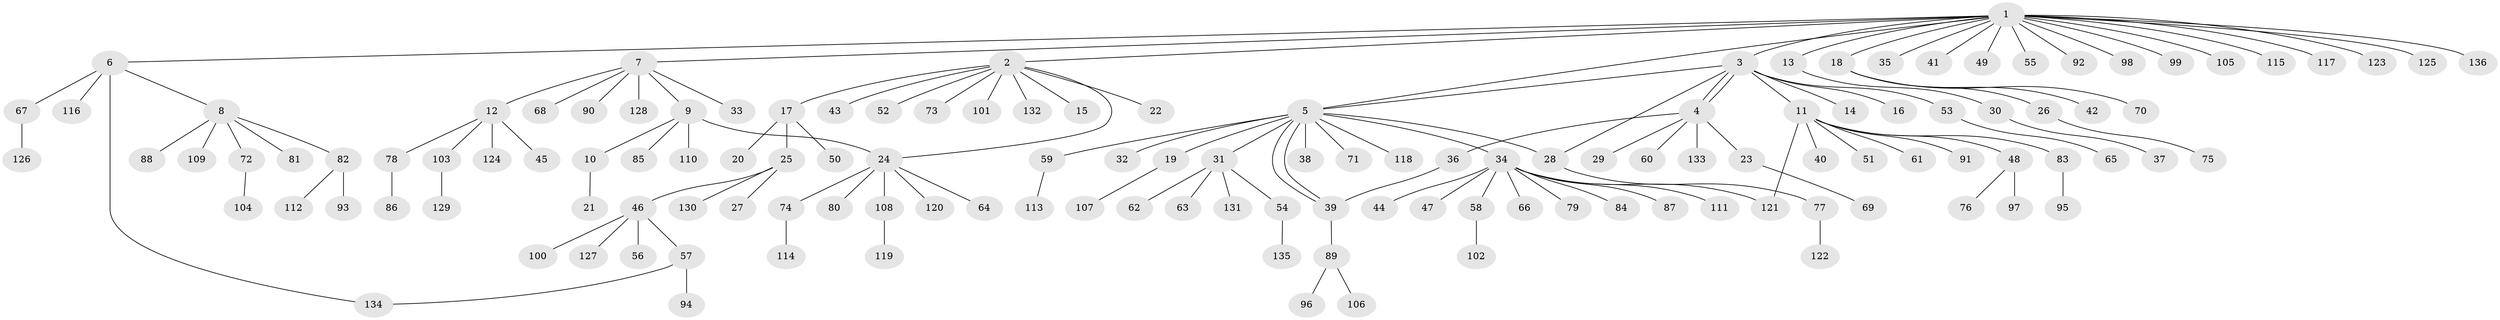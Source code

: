 // Generated by graph-tools (version 1.1) at 2025/14/03/09/25 04:14:35]
// undirected, 136 vertices, 143 edges
graph export_dot {
graph [start="1"]
  node [color=gray90,style=filled];
  1;
  2;
  3;
  4;
  5;
  6;
  7;
  8;
  9;
  10;
  11;
  12;
  13;
  14;
  15;
  16;
  17;
  18;
  19;
  20;
  21;
  22;
  23;
  24;
  25;
  26;
  27;
  28;
  29;
  30;
  31;
  32;
  33;
  34;
  35;
  36;
  37;
  38;
  39;
  40;
  41;
  42;
  43;
  44;
  45;
  46;
  47;
  48;
  49;
  50;
  51;
  52;
  53;
  54;
  55;
  56;
  57;
  58;
  59;
  60;
  61;
  62;
  63;
  64;
  65;
  66;
  67;
  68;
  69;
  70;
  71;
  72;
  73;
  74;
  75;
  76;
  77;
  78;
  79;
  80;
  81;
  82;
  83;
  84;
  85;
  86;
  87;
  88;
  89;
  90;
  91;
  92;
  93;
  94;
  95;
  96;
  97;
  98;
  99;
  100;
  101;
  102;
  103;
  104;
  105;
  106;
  107;
  108;
  109;
  110;
  111;
  112;
  113;
  114;
  115;
  116;
  117;
  118;
  119;
  120;
  121;
  122;
  123;
  124;
  125;
  126;
  127;
  128;
  129;
  130;
  131;
  132;
  133;
  134;
  135;
  136;
  1 -- 2;
  1 -- 3;
  1 -- 5;
  1 -- 6;
  1 -- 7;
  1 -- 13;
  1 -- 18;
  1 -- 35;
  1 -- 41;
  1 -- 49;
  1 -- 55;
  1 -- 92;
  1 -- 98;
  1 -- 99;
  1 -- 105;
  1 -- 115;
  1 -- 117;
  1 -- 123;
  1 -- 125;
  1 -- 136;
  2 -- 15;
  2 -- 17;
  2 -- 22;
  2 -- 24;
  2 -- 43;
  2 -- 52;
  2 -- 73;
  2 -- 101;
  2 -- 132;
  3 -- 4;
  3 -- 4;
  3 -- 5;
  3 -- 11;
  3 -- 14;
  3 -- 16;
  3 -- 28;
  3 -- 53;
  4 -- 23;
  4 -- 29;
  4 -- 36;
  4 -- 60;
  4 -- 133;
  5 -- 19;
  5 -- 28;
  5 -- 31;
  5 -- 32;
  5 -- 34;
  5 -- 38;
  5 -- 39;
  5 -- 39;
  5 -- 59;
  5 -- 71;
  5 -- 118;
  6 -- 8;
  6 -- 67;
  6 -- 116;
  6 -- 134;
  7 -- 9;
  7 -- 12;
  7 -- 33;
  7 -- 68;
  7 -- 90;
  7 -- 128;
  8 -- 72;
  8 -- 81;
  8 -- 82;
  8 -- 88;
  8 -- 109;
  9 -- 10;
  9 -- 24;
  9 -- 85;
  9 -- 110;
  10 -- 21;
  11 -- 40;
  11 -- 48;
  11 -- 51;
  11 -- 61;
  11 -- 83;
  11 -- 91;
  11 -- 121;
  12 -- 45;
  12 -- 78;
  12 -- 103;
  12 -- 124;
  13 -- 30;
  17 -- 20;
  17 -- 25;
  17 -- 50;
  18 -- 26;
  18 -- 42;
  18 -- 70;
  19 -- 107;
  23 -- 69;
  24 -- 64;
  24 -- 74;
  24 -- 80;
  24 -- 108;
  24 -- 120;
  25 -- 27;
  25 -- 46;
  25 -- 130;
  26 -- 75;
  28 -- 77;
  30 -- 37;
  31 -- 54;
  31 -- 62;
  31 -- 63;
  31 -- 131;
  34 -- 44;
  34 -- 47;
  34 -- 58;
  34 -- 66;
  34 -- 79;
  34 -- 84;
  34 -- 87;
  34 -- 111;
  34 -- 121;
  36 -- 39;
  39 -- 89;
  46 -- 56;
  46 -- 57;
  46 -- 100;
  46 -- 127;
  48 -- 76;
  48 -- 97;
  53 -- 65;
  54 -- 135;
  57 -- 94;
  57 -- 134;
  58 -- 102;
  59 -- 113;
  67 -- 126;
  72 -- 104;
  74 -- 114;
  77 -- 122;
  78 -- 86;
  82 -- 93;
  82 -- 112;
  83 -- 95;
  89 -- 96;
  89 -- 106;
  103 -- 129;
  108 -- 119;
}
